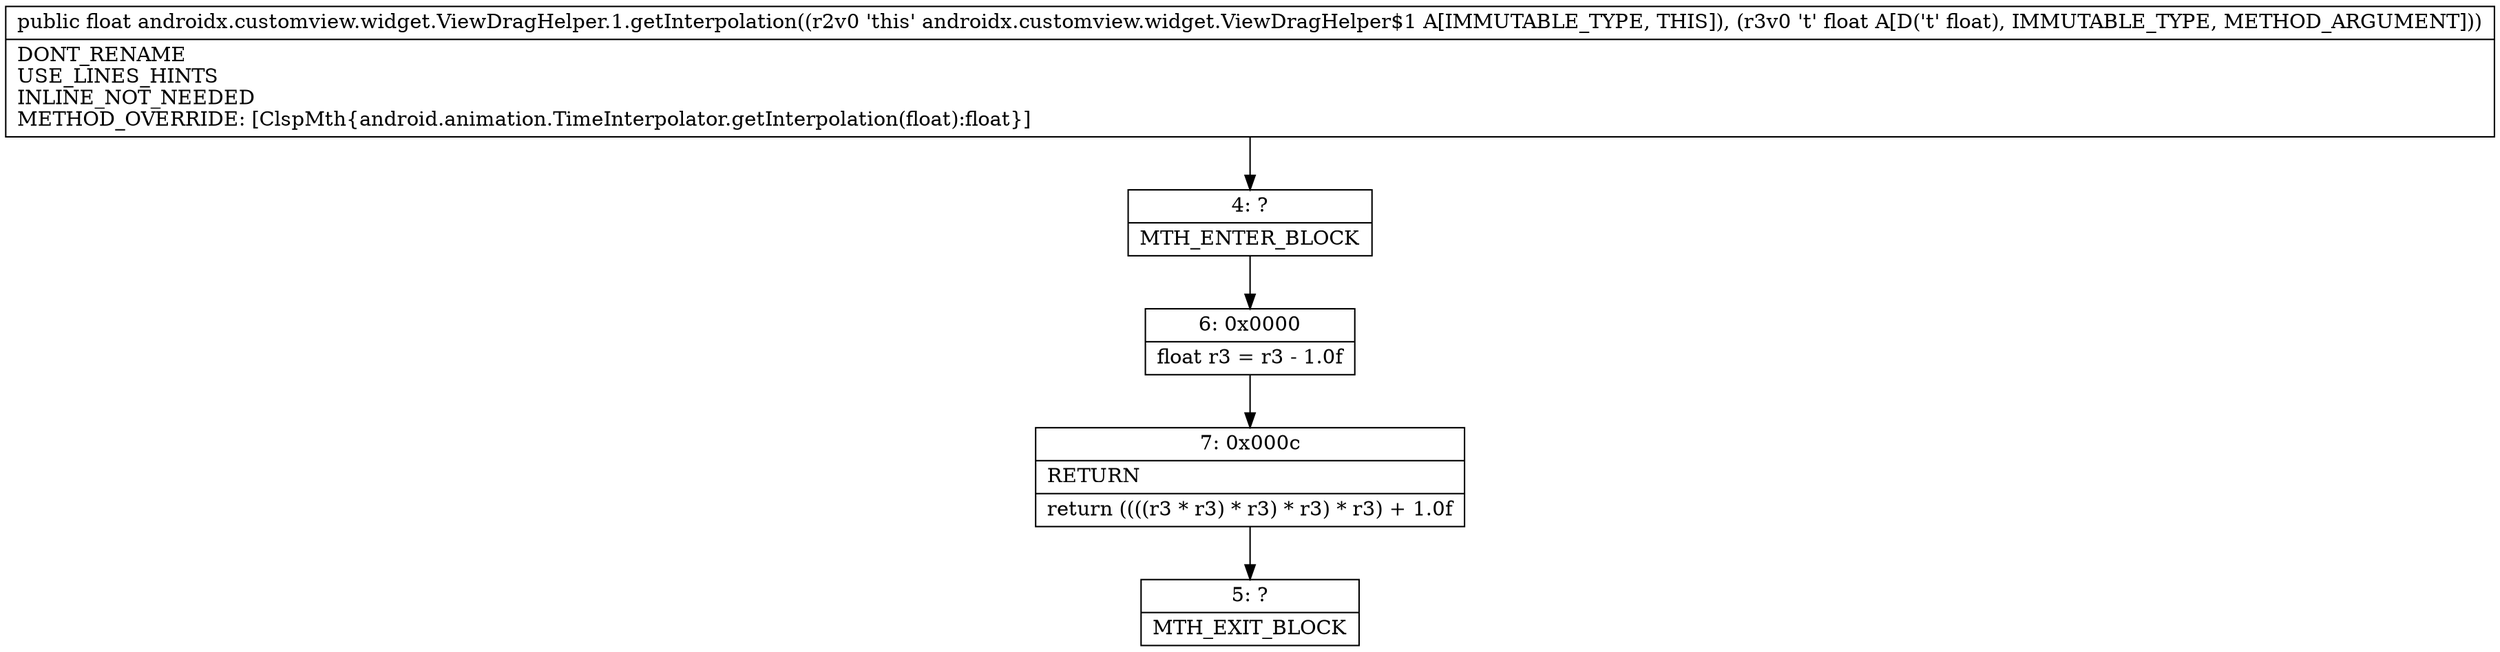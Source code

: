 digraph "CFG forandroidx.customview.widget.ViewDragHelper.1.getInterpolation(F)F" {
Node_4 [shape=record,label="{4\:\ ?|MTH_ENTER_BLOCK\l}"];
Node_6 [shape=record,label="{6\:\ 0x0000|float r3 = r3 \- 1.0f\l}"];
Node_7 [shape=record,label="{7\:\ 0x000c|RETURN\l|return ((((r3 * r3) * r3) * r3) * r3) + 1.0f\l}"];
Node_5 [shape=record,label="{5\:\ ?|MTH_EXIT_BLOCK\l}"];
MethodNode[shape=record,label="{public float androidx.customview.widget.ViewDragHelper.1.getInterpolation((r2v0 'this' androidx.customview.widget.ViewDragHelper$1 A[IMMUTABLE_TYPE, THIS]), (r3v0 't' float A[D('t' float), IMMUTABLE_TYPE, METHOD_ARGUMENT]))  | DONT_RENAME\lUSE_LINES_HINTS\lINLINE_NOT_NEEDED\lMETHOD_OVERRIDE: [ClspMth\{android.animation.TimeInterpolator.getInterpolation(float):float\}]\l}"];
MethodNode -> Node_4;Node_4 -> Node_6;
Node_6 -> Node_7;
Node_7 -> Node_5;
}

